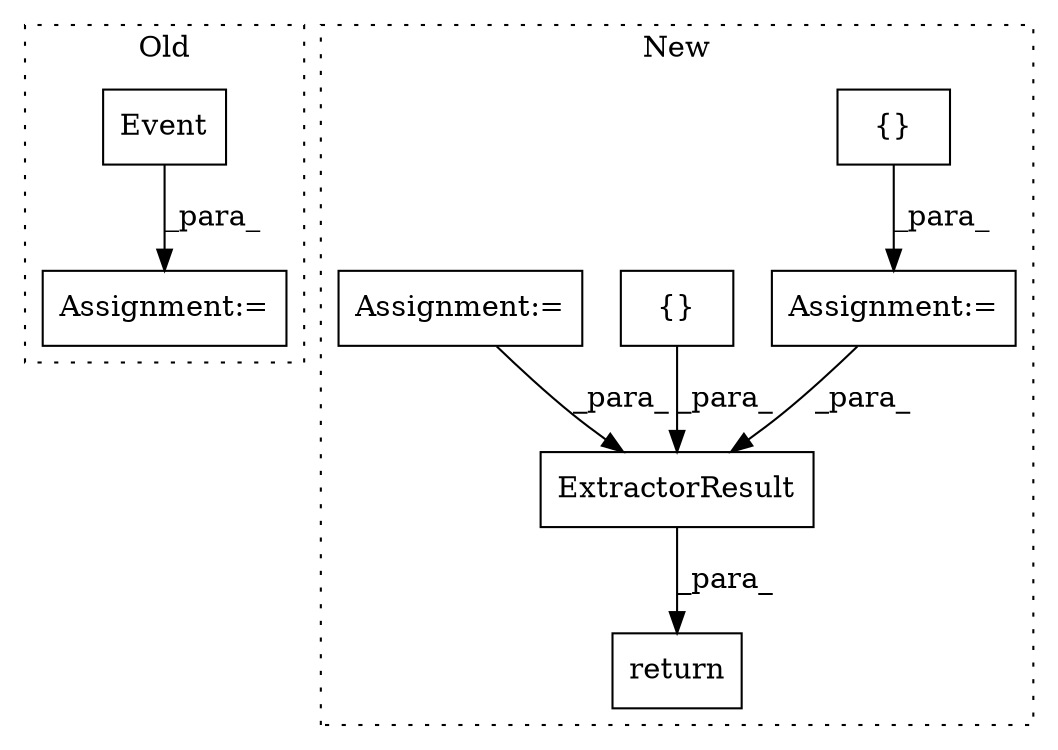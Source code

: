 digraph G {
subgraph cluster0 {
1 [label="Event" a="32" s="1153,1188" l="6,1" shape="box"];
4 [label="Assignment:=" a="7" s="1152" l="1" shape="box"];
label = "Old";
style="dotted";
}
subgraph cluster1 {
2 [label="{}" a="4" s="816" l="2" shape="box"];
3 [label="Assignment:=" a="7" s="1118" l="2" shape="box"];
5 [label="return" a="41" s="1501" l="7" shape="box"];
6 [label="ExtractorResult" a="32" s="1508,1564" l="16,1" shape="box"];
7 [label="{}" a="4" s="1182,1187" l="1,1" shape="box"];
8 [label="Assignment:=" a="7" s="1456" l="37" shape="box"];
label = "New";
style="dotted";
}
1 -> 4 [label="_para_"];
2 -> 3 [label="_para_"];
3 -> 6 [label="_para_"];
6 -> 5 [label="_para_"];
7 -> 6 [label="_para_"];
8 -> 6 [label="_para_"];
}